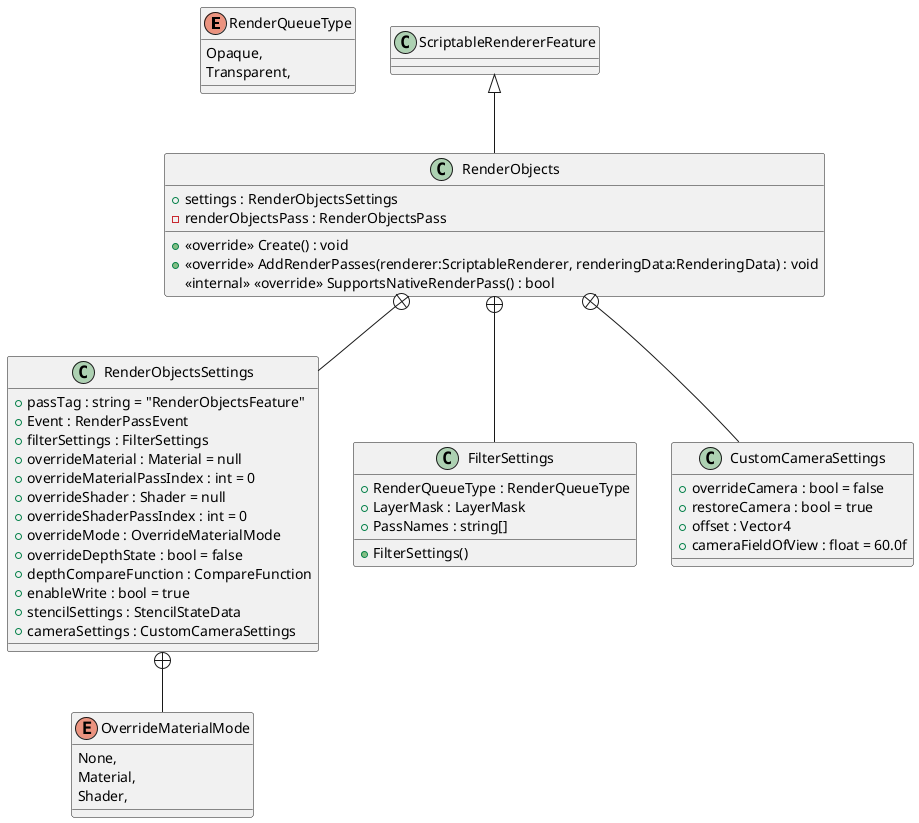 @startuml
enum RenderQueueType {
    Opaque,
    Transparent,
}
class RenderObjects {
    + settings : RenderObjectsSettings
    - renderObjectsPass : RenderObjectsPass
    + <<override>> Create() : void
    + <<override>> AddRenderPasses(renderer:ScriptableRenderer, renderingData:RenderingData) : void
    <<internal>> <<override>> SupportsNativeRenderPass() : bool
}
class RenderObjectsSettings {
    + passTag : string = "RenderObjectsFeature"
    + Event : RenderPassEvent
    + filterSettings : FilterSettings
    + overrideMaterial : Material = null
    + overrideMaterialPassIndex : int = 0
    + overrideShader : Shader = null
    + overrideShaderPassIndex : int = 0
    + overrideMode : OverrideMaterialMode
    + overrideDepthState : bool = false
    + depthCompareFunction : CompareFunction
    + enableWrite : bool = true
    + stencilSettings : StencilStateData
    + cameraSettings : CustomCameraSettings
}
class FilterSettings {
    + RenderQueueType : RenderQueueType
    + LayerMask : LayerMask
    + PassNames : string[]
    + FilterSettings()
}
class CustomCameraSettings {
    + overrideCamera : bool = false
    + restoreCamera : bool = true
    + offset : Vector4
    + cameraFieldOfView : float = 60.0f
}
enum OverrideMaterialMode {
    None,
    Material,
    Shader,
}
ScriptableRendererFeature <|-- RenderObjects
RenderObjects +-- RenderObjectsSettings
RenderObjects +-- FilterSettings
RenderObjects +-- CustomCameraSettings
RenderObjectsSettings +-- OverrideMaterialMode
@enduml
